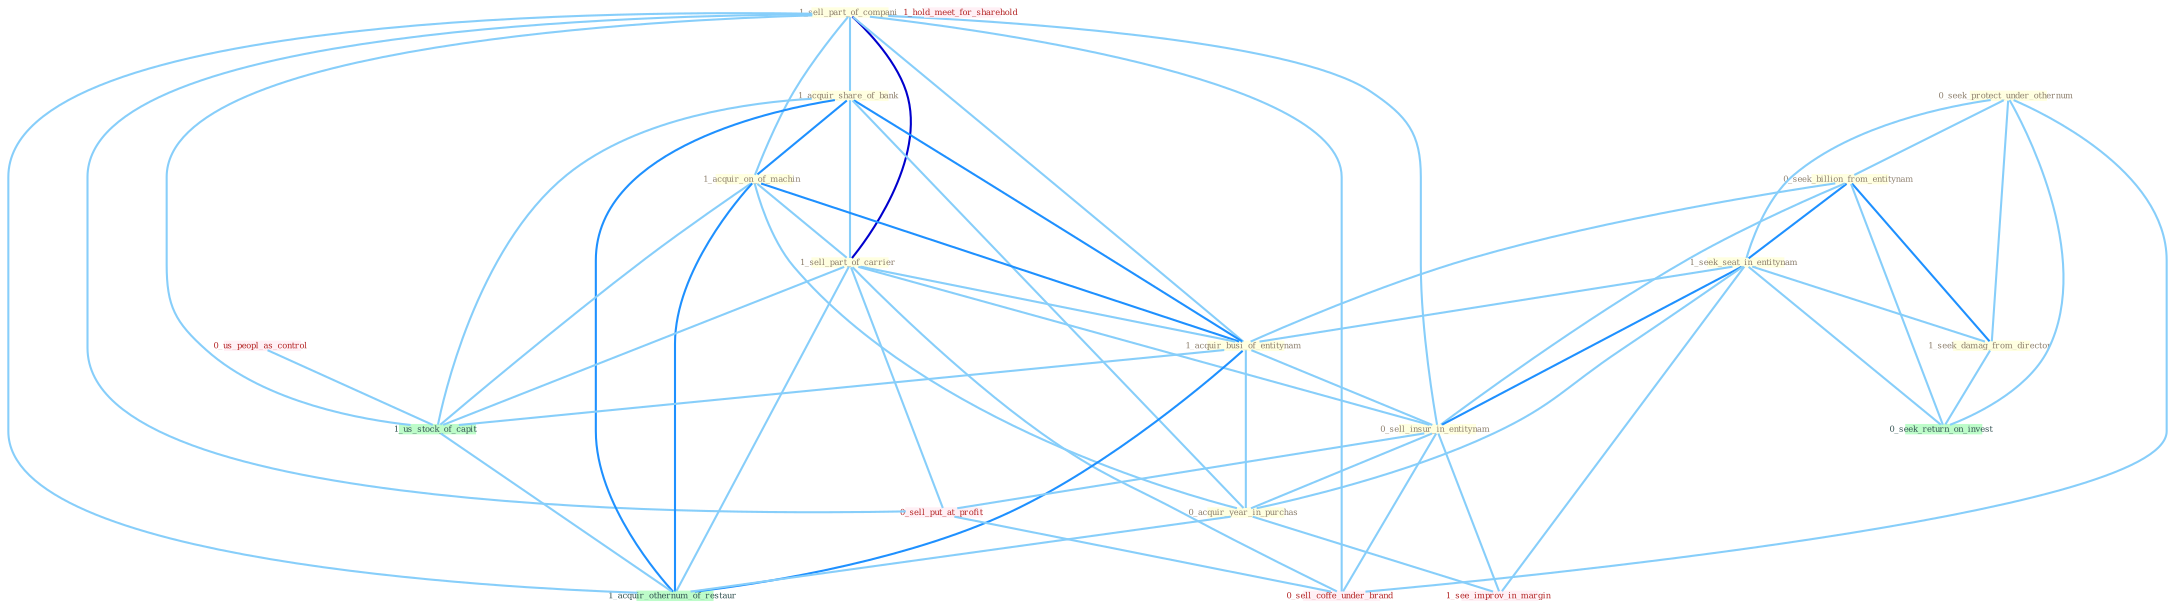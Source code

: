 Graph G{ 
    node
    [shape=polygon,style=filled,width=.5,height=.06,color="#BDFCC9",fixedsize=true,fontsize=4,
    fontcolor="#2f4f4f"];
    {node
    [color="#ffffe0", fontcolor="#8b7d6b"] "1_sell_part_of_compani " "1_acquir_share_of_bank " "1_acquir_on_of_machin " "0_seek_protect_under_othernum " "1_sell_part_of_carrier " "0_seek_billion_from_entitynam " "1_seek_seat_in_entitynam " "1_acquir_busi_of_entitynam " "0_sell_insur_in_entitynam " "0_acquir_year_in_purchas " "1_seek_damag_from_director "}
{node [color="#fff0f5", fontcolor="#b22222"] "0_us_peopl_as_control " "0_sell_put_at_profit " "1_see_improv_in_margin " "0_sell_coffe_under_brand " "1_hold_meet_for_sharehold "}
edge [color="#B0E2FF"];

	"1_sell_part_of_compani " -- "1_acquir_share_of_bank " [w="1", color="#87cefa" ];
	"1_sell_part_of_compani " -- "1_acquir_on_of_machin " [w="1", color="#87cefa" ];
	"1_sell_part_of_compani " -- "1_sell_part_of_carrier " [w="3", color="#0000cd" , len=0.6];
	"1_sell_part_of_compani " -- "1_acquir_busi_of_entitynam " [w="1", color="#87cefa" ];
	"1_sell_part_of_compani " -- "0_sell_insur_in_entitynam " [w="1", color="#87cefa" ];
	"1_sell_part_of_compani " -- "0_sell_put_at_profit " [w="1", color="#87cefa" ];
	"1_sell_part_of_compani " -- "1_us_stock_of_capit " [w="1", color="#87cefa" ];
	"1_sell_part_of_compani " -- "0_sell_coffe_under_brand " [w="1", color="#87cefa" ];
	"1_sell_part_of_compani " -- "1_acquir_othernum_of_restaur " [w="1", color="#87cefa" ];
	"1_acquir_share_of_bank " -- "1_acquir_on_of_machin " [w="2", color="#1e90ff" , len=0.8];
	"1_acquir_share_of_bank " -- "1_sell_part_of_carrier " [w="1", color="#87cefa" ];
	"1_acquir_share_of_bank " -- "1_acquir_busi_of_entitynam " [w="2", color="#1e90ff" , len=0.8];
	"1_acquir_share_of_bank " -- "0_acquir_year_in_purchas " [w="1", color="#87cefa" ];
	"1_acquir_share_of_bank " -- "1_us_stock_of_capit " [w="1", color="#87cefa" ];
	"1_acquir_share_of_bank " -- "1_acquir_othernum_of_restaur " [w="2", color="#1e90ff" , len=0.8];
	"1_acquir_on_of_machin " -- "1_sell_part_of_carrier " [w="1", color="#87cefa" ];
	"1_acquir_on_of_machin " -- "1_acquir_busi_of_entitynam " [w="2", color="#1e90ff" , len=0.8];
	"1_acquir_on_of_machin " -- "0_acquir_year_in_purchas " [w="1", color="#87cefa" ];
	"1_acquir_on_of_machin " -- "1_us_stock_of_capit " [w="1", color="#87cefa" ];
	"1_acquir_on_of_machin " -- "1_acquir_othernum_of_restaur " [w="2", color="#1e90ff" , len=0.8];
	"0_seek_protect_under_othernum " -- "0_seek_billion_from_entitynam " [w="1", color="#87cefa" ];
	"0_seek_protect_under_othernum " -- "1_seek_seat_in_entitynam " [w="1", color="#87cefa" ];
	"0_seek_protect_under_othernum " -- "1_seek_damag_from_director " [w="1", color="#87cefa" ];
	"0_seek_protect_under_othernum " -- "0_seek_return_on_invest " [w="1", color="#87cefa" ];
	"0_seek_protect_under_othernum " -- "0_sell_coffe_under_brand " [w="1", color="#87cefa" ];
	"1_sell_part_of_carrier " -- "1_acquir_busi_of_entitynam " [w="1", color="#87cefa" ];
	"1_sell_part_of_carrier " -- "0_sell_insur_in_entitynam " [w="1", color="#87cefa" ];
	"1_sell_part_of_carrier " -- "0_sell_put_at_profit " [w="1", color="#87cefa" ];
	"1_sell_part_of_carrier " -- "1_us_stock_of_capit " [w="1", color="#87cefa" ];
	"1_sell_part_of_carrier " -- "0_sell_coffe_under_brand " [w="1", color="#87cefa" ];
	"1_sell_part_of_carrier " -- "1_acquir_othernum_of_restaur " [w="1", color="#87cefa" ];
	"0_seek_billion_from_entitynam " -- "1_seek_seat_in_entitynam " [w="2", color="#1e90ff" , len=0.8];
	"0_seek_billion_from_entitynam " -- "1_acquir_busi_of_entitynam " [w="1", color="#87cefa" ];
	"0_seek_billion_from_entitynam " -- "0_sell_insur_in_entitynam " [w="1", color="#87cefa" ];
	"0_seek_billion_from_entitynam " -- "1_seek_damag_from_director " [w="2", color="#1e90ff" , len=0.8];
	"0_seek_billion_from_entitynam " -- "0_seek_return_on_invest " [w="1", color="#87cefa" ];
	"1_seek_seat_in_entitynam " -- "1_acquir_busi_of_entitynam " [w="1", color="#87cefa" ];
	"1_seek_seat_in_entitynam " -- "0_sell_insur_in_entitynam " [w="2", color="#1e90ff" , len=0.8];
	"1_seek_seat_in_entitynam " -- "0_acquir_year_in_purchas " [w="1", color="#87cefa" ];
	"1_seek_seat_in_entitynam " -- "1_seek_damag_from_director " [w="1", color="#87cefa" ];
	"1_seek_seat_in_entitynam " -- "0_seek_return_on_invest " [w="1", color="#87cefa" ];
	"1_seek_seat_in_entitynam " -- "1_see_improv_in_margin " [w="1", color="#87cefa" ];
	"1_acquir_busi_of_entitynam " -- "0_sell_insur_in_entitynam " [w="1", color="#87cefa" ];
	"1_acquir_busi_of_entitynam " -- "0_acquir_year_in_purchas " [w="1", color="#87cefa" ];
	"1_acquir_busi_of_entitynam " -- "1_us_stock_of_capit " [w="1", color="#87cefa" ];
	"1_acquir_busi_of_entitynam " -- "1_acquir_othernum_of_restaur " [w="2", color="#1e90ff" , len=0.8];
	"0_sell_insur_in_entitynam " -- "0_acquir_year_in_purchas " [w="1", color="#87cefa" ];
	"0_sell_insur_in_entitynam " -- "0_sell_put_at_profit " [w="1", color="#87cefa" ];
	"0_sell_insur_in_entitynam " -- "1_see_improv_in_margin " [w="1", color="#87cefa" ];
	"0_sell_insur_in_entitynam " -- "0_sell_coffe_under_brand " [w="1", color="#87cefa" ];
	"0_acquir_year_in_purchas " -- "1_see_improv_in_margin " [w="1", color="#87cefa" ];
	"0_acquir_year_in_purchas " -- "1_acquir_othernum_of_restaur " [w="1", color="#87cefa" ];
	"1_seek_damag_from_director " -- "0_seek_return_on_invest " [w="1", color="#87cefa" ];
	"0_us_peopl_as_control " -- "1_us_stock_of_capit " [w="1", color="#87cefa" ];
	"0_sell_put_at_profit " -- "0_sell_coffe_under_brand " [w="1", color="#87cefa" ];
	"1_us_stock_of_capit " -- "1_acquir_othernum_of_restaur " [w="1", color="#87cefa" ];
}